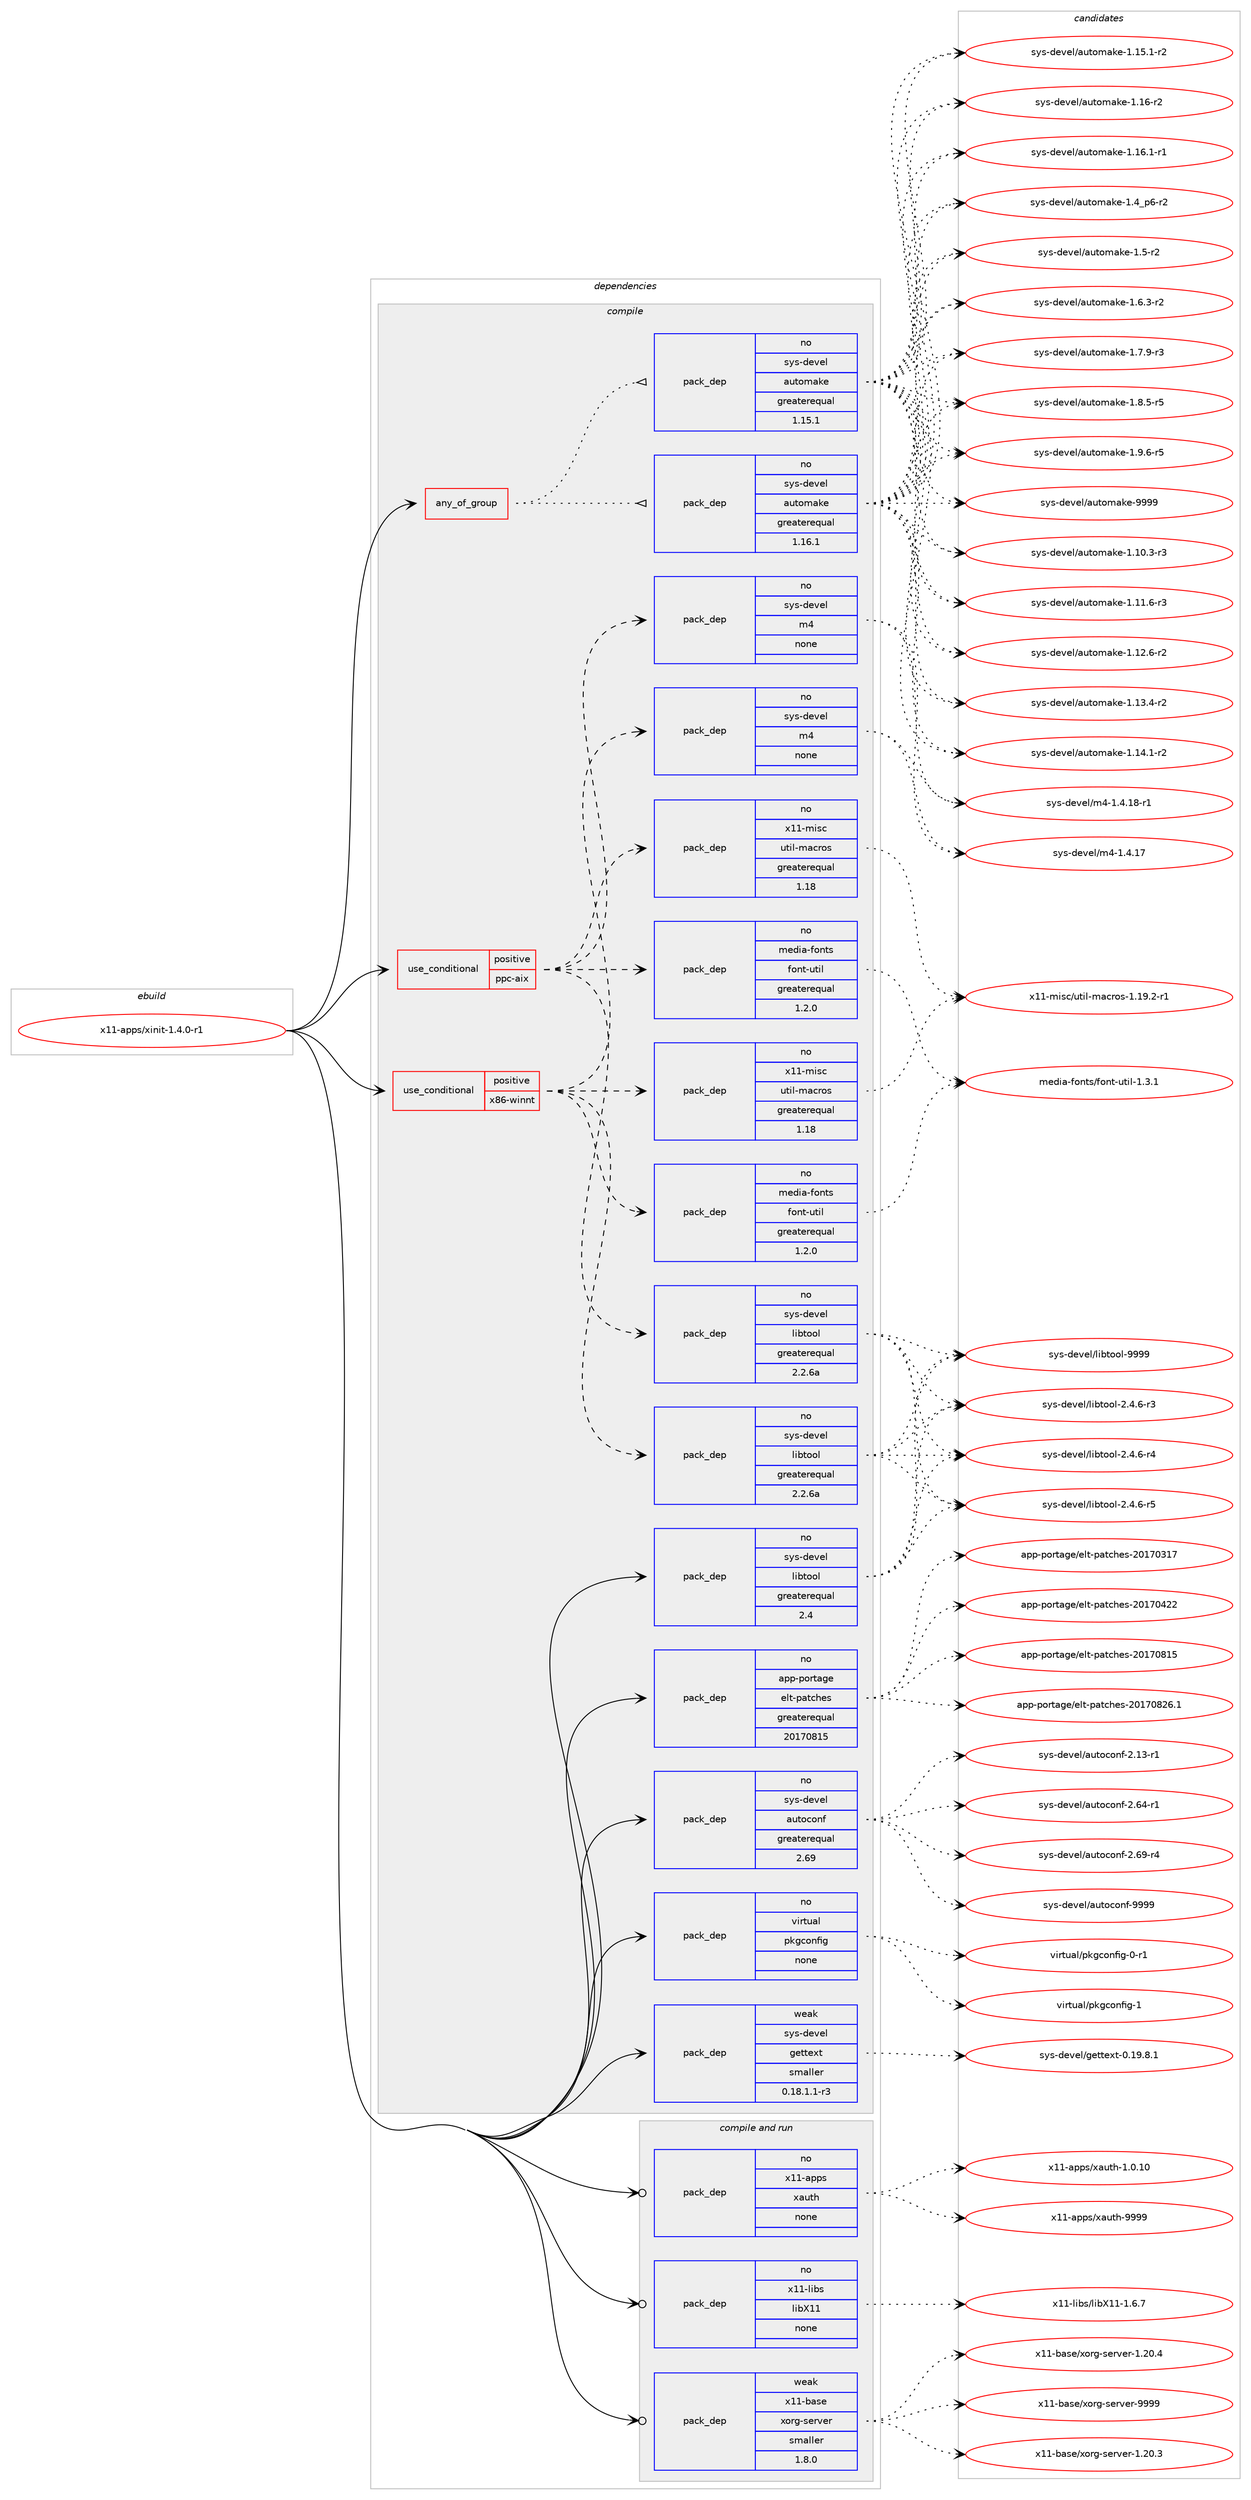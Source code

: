 digraph prolog {

# *************
# Graph options
# *************

newrank=true;
concentrate=true;
compound=true;
graph [rankdir=LR,fontname=Helvetica,fontsize=10,ranksep=1.5];#, ranksep=2.5, nodesep=0.2];
edge  [arrowhead=vee];
node  [fontname=Helvetica,fontsize=10];

# **********
# The ebuild
# **********

subgraph cluster_leftcol {
color=gray;
rank=same;
label=<<i>ebuild</i>>;
id [label="x11-apps/xinit-1.4.0-r1", color=red, width=4, href="../x11-apps/xinit-1.4.0-r1.svg"];
}

# ****************
# The dependencies
# ****************

subgraph cluster_midcol {
color=gray;
label=<<i>dependencies</i>>;
subgraph cluster_compile {
fillcolor="#eeeeee";
style=filled;
label=<<i>compile</i>>;
subgraph any28395 {
dependency1754896 [label=<<TABLE BORDER="0" CELLBORDER="1" CELLSPACING="0" CELLPADDING="4"><TR><TD CELLPADDING="10">any_of_group</TD></TR></TABLE>>, shape=none, color=red];subgraph pack1260090 {
dependency1754897 [label=<<TABLE BORDER="0" CELLBORDER="1" CELLSPACING="0" CELLPADDING="4" WIDTH="220"><TR><TD ROWSPAN="6" CELLPADDING="30">pack_dep</TD></TR><TR><TD WIDTH="110">no</TD></TR><TR><TD>sys-devel</TD></TR><TR><TD>automake</TD></TR><TR><TD>greaterequal</TD></TR><TR><TD>1.16.1</TD></TR></TABLE>>, shape=none, color=blue];
}
dependency1754896:e -> dependency1754897:w [weight=20,style="dotted",arrowhead="oinv"];
subgraph pack1260091 {
dependency1754898 [label=<<TABLE BORDER="0" CELLBORDER="1" CELLSPACING="0" CELLPADDING="4" WIDTH="220"><TR><TD ROWSPAN="6" CELLPADDING="30">pack_dep</TD></TR><TR><TD WIDTH="110">no</TD></TR><TR><TD>sys-devel</TD></TR><TR><TD>automake</TD></TR><TR><TD>greaterequal</TD></TR><TR><TD>1.15.1</TD></TR></TABLE>>, shape=none, color=blue];
}
dependency1754896:e -> dependency1754898:w [weight=20,style="dotted",arrowhead="oinv"];
}
id:e -> dependency1754896:w [weight=20,style="solid",arrowhead="vee"];
subgraph cond465408 {
dependency1754899 [label=<<TABLE BORDER="0" CELLBORDER="1" CELLSPACING="0" CELLPADDING="4"><TR><TD ROWSPAN="3" CELLPADDING="10">use_conditional</TD></TR><TR><TD>positive</TD></TR><TR><TD>ppc-aix</TD></TR></TABLE>>, shape=none, color=red];
subgraph pack1260092 {
dependency1754900 [label=<<TABLE BORDER="0" CELLBORDER="1" CELLSPACING="0" CELLPADDING="4" WIDTH="220"><TR><TD ROWSPAN="6" CELLPADDING="30">pack_dep</TD></TR><TR><TD WIDTH="110">no</TD></TR><TR><TD>sys-devel</TD></TR><TR><TD>libtool</TD></TR><TR><TD>greaterequal</TD></TR><TR><TD>2.2.6a</TD></TR></TABLE>>, shape=none, color=blue];
}
dependency1754899:e -> dependency1754900:w [weight=20,style="dashed",arrowhead="vee"];
subgraph pack1260093 {
dependency1754901 [label=<<TABLE BORDER="0" CELLBORDER="1" CELLSPACING="0" CELLPADDING="4" WIDTH="220"><TR><TD ROWSPAN="6" CELLPADDING="30">pack_dep</TD></TR><TR><TD WIDTH="110">no</TD></TR><TR><TD>sys-devel</TD></TR><TR><TD>m4</TD></TR><TR><TD>none</TD></TR><TR><TD></TD></TR></TABLE>>, shape=none, color=blue];
}
dependency1754899:e -> dependency1754901:w [weight=20,style="dashed",arrowhead="vee"];
subgraph pack1260094 {
dependency1754902 [label=<<TABLE BORDER="0" CELLBORDER="1" CELLSPACING="0" CELLPADDING="4" WIDTH="220"><TR><TD ROWSPAN="6" CELLPADDING="30">pack_dep</TD></TR><TR><TD WIDTH="110">no</TD></TR><TR><TD>x11-misc</TD></TR><TR><TD>util-macros</TD></TR><TR><TD>greaterequal</TD></TR><TR><TD>1.18</TD></TR></TABLE>>, shape=none, color=blue];
}
dependency1754899:e -> dependency1754902:w [weight=20,style="dashed",arrowhead="vee"];
subgraph pack1260095 {
dependency1754903 [label=<<TABLE BORDER="0" CELLBORDER="1" CELLSPACING="0" CELLPADDING="4" WIDTH="220"><TR><TD ROWSPAN="6" CELLPADDING="30">pack_dep</TD></TR><TR><TD WIDTH="110">no</TD></TR><TR><TD>media-fonts</TD></TR><TR><TD>font-util</TD></TR><TR><TD>greaterequal</TD></TR><TR><TD>1.2.0</TD></TR></TABLE>>, shape=none, color=blue];
}
dependency1754899:e -> dependency1754903:w [weight=20,style="dashed",arrowhead="vee"];
}
id:e -> dependency1754899:w [weight=20,style="solid",arrowhead="vee"];
subgraph cond465409 {
dependency1754904 [label=<<TABLE BORDER="0" CELLBORDER="1" CELLSPACING="0" CELLPADDING="4"><TR><TD ROWSPAN="3" CELLPADDING="10">use_conditional</TD></TR><TR><TD>positive</TD></TR><TR><TD>x86-winnt</TD></TR></TABLE>>, shape=none, color=red];
subgraph pack1260096 {
dependency1754905 [label=<<TABLE BORDER="0" CELLBORDER="1" CELLSPACING="0" CELLPADDING="4" WIDTH="220"><TR><TD ROWSPAN="6" CELLPADDING="30">pack_dep</TD></TR><TR><TD WIDTH="110">no</TD></TR><TR><TD>sys-devel</TD></TR><TR><TD>libtool</TD></TR><TR><TD>greaterequal</TD></TR><TR><TD>2.2.6a</TD></TR></TABLE>>, shape=none, color=blue];
}
dependency1754904:e -> dependency1754905:w [weight=20,style="dashed",arrowhead="vee"];
subgraph pack1260097 {
dependency1754906 [label=<<TABLE BORDER="0" CELLBORDER="1" CELLSPACING="0" CELLPADDING="4" WIDTH="220"><TR><TD ROWSPAN="6" CELLPADDING="30">pack_dep</TD></TR><TR><TD WIDTH="110">no</TD></TR><TR><TD>sys-devel</TD></TR><TR><TD>m4</TD></TR><TR><TD>none</TD></TR><TR><TD></TD></TR></TABLE>>, shape=none, color=blue];
}
dependency1754904:e -> dependency1754906:w [weight=20,style="dashed",arrowhead="vee"];
subgraph pack1260098 {
dependency1754907 [label=<<TABLE BORDER="0" CELLBORDER="1" CELLSPACING="0" CELLPADDING="4" WIDTH="220"><TR><TD ROWSPAN="6" CELLPADDING="30">pack_dep</TD></TR><TR><TD WIDTH="110">no</TD></TR><TR><TD>x11-misc</TD></TR><TR><TD>util-macros</TD></TR><TR><TD>greaterequal</TD></TR><TR><TD>1.18</TD></TR></TABLE>>, shape=none, color=blue];
}
dependency1754904:e -> dependency1754907:w [weight=20,style="dashed",arrowhead="vee"];
subgraph pack1260099 {
dependency1754908 [label=<<TABLE BORDER="0" CELLBORDER="1" CELLSPACING="0" CELLPADDING="4" WIDTH="220"><TR><TD ROWSPAN="6" CELLPADDING="30">pack_dep</TD></TR><TR><TD WIDTH="110">no</TD></TR><TR><TD>media-fonts</TD></TR><TR><TD>font-util</TD></TR><TR><TD>greaterequal</TD></TR><TR><TD>1.2.0</TD></TR></TABLE>>, shape=none, color=blue];
}
dependency1754904:e -> dependency1754908:w [weight=20,style="dashed",arrowhead="vee"];
}
id:e -> dependency1754904:w [weight=20,style="solid",arrowhead="vee"];
subgraph pack1260100 {
dependency1754909 [label=<<TABLE BORDER="0" CELLBORDER="1" CELLSPACING="0" CELLPADDING="4" WIDTH="220"><TR><TD ROWSPAN="6" CELLPADDING="30">pack_dep</TD></TR><TR><TD WIDTH="110">no</TD></TR><TR><TD>app-portage</TD></TR><TR><TD>elt-patches</TD></TR><TR><TD>greaterequal</TD></TR><TR><TD>20170815</TD></TR></TABLE>>, shape=none, color=blue];
}
id:e -> dependency1754909:w [weight=20,style="solid",arrowhead="vee"];
subgraph pack1260101 {
dependency1754910 [label=<<TABLE BORDER="0" CELLBORDER="1" CELLSPACING="0" CELLPADDING="4" WIDTH="220"><TR><TD ROWSPAN="6" CELLPADDING="30">pack_dep</TD></TR><TR><TD WIDTH="110">no</TD></TR><TR><TD>sys-devel</TD></TR><TR><TD>autoconf</TD></TR><TR><TD>greaterequal</TD></TR><TR><TD>2.69</TD></TR></TABLE>>, shape=none, color=blue];
}
id:e -> dependency1754910:w [weight=20,style="solid",arrowhead="vee"];
subgraph pack1260102 {
dependency1754911 [label=<<TABLE BORDER="0" CELLBORDER="1" CELLSPACING="0" CELLPADDING="4" WIDTH="220"><TR><TD ROWSPAN="6" CELLPADDING="30">pack_dep</TD></TR><TR><TD WIDTH="110">no</TD></TR><TR><TD>sys-devel</TD></TR><TR><TD>libtool</TD></TR><TR><TD>greaterequal</TD></TR><TR><TD>2.4</TD></TR></TABLE>>, shape=none, color=blue];
}
id:e -> dependency1754911:w [weight=20,style="solid",arrowhead="vee"];
subgraph pack1260103 {
dependency1754912 [label=<<TABLE BORDER="0" CELLBORDER="1" CELLSPACING="0" CELLPADDING="4" WIDTH="220"><TR><TD ROWSPAN="6" CELLPADDING="30">pack_dep</TD></TR><TR><TD WIDTH="110">no</TD></TR><TR><TD>virtual</TD></TR><TR><TD>pkgconfig</TD></TR><TR><TD>none</TD></TR><TR><TD></TD></TR></TABLE>>, shape=none, color=blue];
}
id:e -> dependency1754912:w [weight=20,style="solid",arrowhead="vee"];
subgraph pack1260104 {
dependency1754913 [label=<<TABLE BORDER="0" CELLBORDER="1" CELLSPACING="0" CELLPADDING="4" WIDTH="220"><TR><TD ROWSPAN="6" CELLPADDING="30">pack_dep</TD></TR><TR><TD WIDTH="110">weak</TD></TR><TR><TD>sys-devel</TD></TR><TR><TD>gettext</TD></TR><TR><TD>smaller</TD></TR><TR><TD>0.18.1.1-r3</TD></TR></TABLE>>, shape=none, color=blue];
}
id:e -> dependency1754913:w [weight=20,style="solid",arrowhead="vee"];
}
subgraph cluster_compileandrun {
fillcolor="#eeeeee";
style=filled;
label=<<i>compile and run</i>>;
subgraph pack1260105 {
dependency1754914 [label=<<TABLE BORDER="0" CELLBORDER="1" CELLSPACING="0" CELLPADDING="4" WIDTH="220"><TR><TD ROWSPAN="6" CELLPADDING="30">pack_dep</TD></TR><TR><TD WIDTH="110">no</TD></TR><TR><TD>x11-apps</TD></TR><TR><TD>xauth</TD></TR><TR><TD>none</TD></TR><TR><TD></TD></TR></TABLE>>, shape=none, color=blue];
}
id:e -> dependency1754914:w [weight=20,style="solid",arrowhead="odotvee"];
subgraph pack1260106 {
dependency1754915 [label=<<TABLE BORDER="0" CELLBORDER="1" CELLSPACING="0" CELLPADDING="4" WIDTH="220"><TR><TD ROWSPAN="6" CELLPADDING="30">pack_dep</TD></TR><TR><TD WIDTH="110">no</TD></TR><TR><TD>x11-libs</TD></TR><TR><TD>libX11</TD></TR><TR><TD>none</TD></TR><TR><TD></TD></TR></TABLE>>, shape=none, color=blue];
}
id:e -> dependency1754915:w [weight=20,style="solid",arrowhead="odotvee"];
subgraph pack1260107 {
dependency1754916 [label=<<TABLE BORDER="0" CELLBORDER="1" CELLSPACING="0" CELLPADDING="4" WIDTH="220"><TR><TD ROWSPAN="6" CELLPADDING="30">pack_dep</TD></TR><TR><TD WIDTH="110">weak</TD></TR><TR><TD>x11-base</TD></TR><TR><TD>xorg-server</TD></TR><TR><TD>smaller</TD></TR><TR><TD>1.8.0</TD></TR></TABLE>>, shape=none, color=blue];
}
id:e -> dependency1754916:w [weight=20,style="solid",arrowhead="odotvee"];
}
subgraph cluster_run {
fillcolor="#eeeeee";
style=filled;
label=<<i>run</i>>;
}
}

# **************
# The candidates
# **************

subgraph cluster_choices {
rank=same;
color=gray;
label=<<i>candidates</i>>;

subgraph choice1260090 {
color=black;
nodesep=1;
choice11512111545100101118101108479711711611110997107101454946494846514511451 [label="sys-devel/automake-1.10.3-r3", color=red, width=4,href="../sys-devel/automake-1.10.3-r3.svg"];
choice11512111545100101118101108479711711611110997107101454946494946544511451 [label="sys-devel/automake-1.11.6-r3", color=red, width=4,href="../sys-devel/automake-1.11.6-r3.svg"];
choice11512111545100101118101108479711711611110997107101454946495046544511450 [label="sys-devel/automake-1.12.6-r2", color=red, width=4,href="../sys-devel/automake-1.12.6-r2.svg"];
choice11512111545100101118101108479711711611110997107101454946495146524511450 [label="sys-devel/automake-1.13.4-r2", color=red, width=4,href="../sys-devel/automake-1.13.4-r2.svg"];
choice11512111545100101118101108479711711611110997107101454946495246494511450 [label="sys-devel/automake-1.14.1-r2", color=red, width=4,href="../sys-devel/automake-1.14.1-r2.svg"];
choice11512111545100101118101108479711711611110997107101454946495346494511450 [label="sys-devel/automake-1.15.1-r2", color=red, width=4,href="../sys-devel/automake-1.15.1-r2.svg"];
choice1151211154510010111810110847971171161111099710710145494649544511450 [label="sys-devel/automake-1.16-r2", color=red, width=4,href="../sys-devel/automake-1.16-r2.svg"];
choice11512111545100101118101108479711711611110997107101454946495446494511449 [label="sys-devel/automake-1.16.1-r1", color=red, width=4,href="../sys-devel/automake-1.16.1-r1.svg"];
choice115121115451001011181011084797117116111109971071014549465295112544511450 [label="sys-devel/automake-1.4_p6-r2", color=red, width=4,href="../sys-devel/automake-1.4_p6-r2.svg"];
choice11512111545100101118101108479711711611110997107101454946534511450 [label="sys-devel/automake-1.5-r2", color=red, width=4,href="../sys-devel/automake-1.5-r2.svg"];
choice115121115451001011181011084797117116111109971071014549465446514511450 [label="sys-devel/automake-1.6.3-r2", color=red, width=4,href="../sys-devel/automake-1.6.3-r2.svg"];
choice115121115451001011181011084797117116111109971071014549465546574511451 [label="sys-devel/automake-1.7.9-r3", color=red, width=4,href="../sys-devel/automake-1.7.9-r3.svg"];
choice115121115451001011181011084797117116111109971071014549465646534511453 [label="sys-devel/automake-1.8.5-r5", color=red, width=4,href="../sys-devel/automake-1.8.5-r5.svg"];
choice115121115451001011181011084797117116111109971071014549465746544511453 [label="sys-devel/automake-1.9.6-r5", color=red, width=4,href="../sys-devel/automake-1.9.6-r5.svg"];
choice115121115451001011181011084797117116111109971071014557575757 [label="sys-devel/automake-9999", color=red, width=4,href="../sys-devel/automake-9999.svg"];
dependency1754897:e -> choice11512111545100101118101108479711711611110997107101454946494846514511451:w [style=dotted,weight="100"];
dependency1754897:e -> choice11512111545100101118101108479711711611110997107101454946494946544511451:w [style=dotted,weight="100"];
dependency1754897:e -> choice11512111545100101118101108479711711611110997107101454946495046544511450:w [style=dotted,weight="100"];
dependency1754897:e -> choice11512111545100101118101108479711711611110997107101454946495146524511450:w [style=dotted,weight="100"];
dependency1754897:e -> choice11512111545100101118101108479711711611110997107101454946495246494511450:w [style=dotted,weight="100"];
dependency1754897:e -> choice11512111545100101118101108479711711611110997107101454946495346494511450:w [style=dotted,weight="100"];
dependency1754897:e -> choice1151211154510010111810110847971171161111099710710145494649544511450:w [style=dotted,weight="100"];
dependency1754897:e -> choice11512111545100101118101108479711711611110997107101454946495446494511449:w [style=dotted,weight="100"];
dependency1754897:e -> choice115121115451001011181011084797117116111109971071014549465295112544511450:w [style=dotted,weight="100"];
dependency1754897:e -> choice11512111545100101118101108479711711611110997107101454946534511450:w [style=dotted,weight="100"];
dependency1754897:e -> choice115121115451001011181011084797117116111109971071014549465446514511450:w [style=dotted,weight="100"];
dependency1754897:e -> choice115121115451001011181011084797117116111109971071014549465546574511451:w [style=dotted,weight="100"];
dependency1754897:e -> choice115121115451001011181011084797117116111109971071014549465646534511453:w [style=dotted,weight="100"];
dependency1754897:e -> choice115121115451001011181011084797117116111109971071014549465746544511453:w [style=dotted,weight="100"];
dependency1754897:e -> choice115121115451001011181011084797117116111109971071014557575757:w [style=dotted,weight="100"];
}
subgraph choice1260091 {
color=black;
nodesep=1;
choice11512111545100101118101108479711711611110997107101454946494846514511451 [label="sys-devel/automake-1.10.3-r3", color=red, width=4,href="../sys-devel/automake-1.10.3-r3.svg"];
choice11512111545100101118101108479711711611110997107101454946494946544511451 [label="sys-devel/automake-1.11.6-r3", color=red, width=4,href="../sys-devel/automake-1.11.6-r3.svg"];
choice11512111545100101118101108479711711611110997107101454946495046544511450 [label="sys-devel/automake-1.12.6-r2", color=red, width=4,href="../sys-devel/automake-1.12.6-r2.svg"];
choice11512111545100101118101108479711711611110997107101454946495146524511450 [label="sys-devel/automake-1.13.4-r2", color=red, width=4,href="../sys-devel/automake-1.13.4-r2.svg"];
choice11512111545100101118101108479711711611110997107101454946495246494511450 [label="sys-devel/automake-1.14.1-r2", color=red, width=4,href="../sys-devel/automake-1.14.1-r2.svg"];
choice11512111545100101118101108479711711611110997107101454946495346494511450 [label="sys-devel/automake-1.15.1-r2", color=red, width=4,href="../sys-devel/automake-1.15.1-r2.svg"];
choice1151211154510010111810110847971171161111099710710145494649544511450 [label="sys-devel/automake-1.16-r2", color=red, width=4,href="../sys-devel/automake-1.16-r2.svg"];
choice11512111545100101118101108479711711611110997107101454946495446494511449 [label="sys-devel/automake-1.16.1-r1", color=red, width=4,href="../sys-devel/automake-1.16.1-r1.svg"];
choice115121115451001011181011084797117116111109971071014549465295112544511450 [label="sys-devel/automake-1.4_p6-r2", color=red, width=4,href="../sys-devel/automake-1.4_p6-r2.svg"];
choice11512111545100101118101108479711711611110997107101454946534511450 [label="sys-devel/automake-1.5-r2", color=red, width=4,href="../sys-devel/automake-1.5-r2.svg"];
choice115121115451001011181011084797117116111109971071014549465446514511450 [label="sys-devel/automake-1.6.3-r2", color=red, width=4,href="../sys-devel/automake-1.6.3-r2.svg"];
choice115121115451001011181011084797117116111109971071014549465546574511451 [label="sys-devel/automake-1.7.9-r3", color=red, width=4,href="../sys-devel/automake-1.7.9-r3.svg"];
choice115121115451001011181011084797117116111109971071014549465646534511453 [label="sys-devel/automake-1.8.5-r5", color=red, width=4,href="../sys-devel/automake-1.8.5-r5.svg"];
choice115121115451001011181011084797117116111109971071014549465746544511453 [label="sys-devel/automake-1.9.6-r5", color=red, width=4,href="../sys-devel/automake-1.9.6-r5.svg"];
choice115121115451001011181011084797117116111109971071014557575757 [label="sys-devel/automake-9999", color=red, width=4,href="../sys-devel/automake-9999.svg"];
dependency1754898:e -> choice11512111545100101118101108479711711611110997107101454946494846514511451:w [style=dotted,weight="100"];
dependency1754898:e -> choice11512111545100101118101108479711711611110997107101454946494946544511451:w [style=dotted,weight="100"];
dependency1754898:e -> choice11512111545100101118101108479711711611110997107101454946495046544511450:w [style=dotted,weight="100"];
dependency1754898:e -> choice11512111545100101118101108479711711611110997107101454946495146524511450:w [style=dotted,weight="100"];
dependency1754898:e -> choice11512111545100101118101108479711711611110997107101454946495246494511450:w [style=dotted,weight="100"];
dependency1754898:e -> choice11512111545100101118101108479711711611110997107101454946495346494511450:w [style=dotted,weight="100"];
dependency1754898:e -> choice1151211154510010111810110847971171161111099710710145494649544511450:w [style=dotted,weight="100"];
dependency1754898:e -> choice11512111545100101118101108479711711611110997107101454946495446494511449:w [style=dotted,weight="100"];
dependency1754898:e -> choice115121115451001011181011084797117116111109971071014549465295112544511450:w [style=dotted,weight="100"];
dependency1754898:e -> choice11512111545100101118101108479711711611110997107101454946534511450:w [style=dotted,weight="100"];
dependency1754898:e -> choice115121115451001011181011084797117116111109971071014549465446514511450:w [style=dotted,weight="100"];
dependency1754898:e -> choice115121115451001011181011084797117116111109971071014549465546574511451:w [style=dotted,weight="100"];
dependency1754898:e -> choice115121115451001011181011084797117116111109971071014549465646534511453:w [style=dotted,weight="100"];
dependency1754898:e -> choice115121115451001011181011084797117116111109971071014549465746544511453:w [style=dotted,weight="100"];
dependency1754898:e -> choice115121115451001011181011084797117116111109971071014557575757:w [style=dotted,weight="100"];
}
subgraph choice1260092 {
color=black;
nodesep=1;
choice1151211154510010111810110847108105981161111111084550465246544511451 [label="sys-devel/libtool-2.4.6-r3", color=red, width=4,href="../sys-devel/libtool-2.4.6-r3.svg"];
choice1151211154510010111810110847108105981161111111084550465246544511452 [label="sys-devel/libtool-2.4.6-r4", color=red, width=4,href="../sys-devel/libtool-2.4.6-r4.svg"];
choice1151211154510010111810110847108105981161111111084550465246544511453 [label="sys-devel/libtool-2.4.6-r5", color=red, width=4,href="../sys-devel/libtool-2.4.6-r5.svg"];
choice1151211154510010111810110847108105981161111111084557575757 [label="sys-devel/libtool-9999", color=red, width=4,href="../sys-devel/libtool-9999.svg"];
dependency1754900:e -> choice1151211154510010111810110847108105981161111111084550465246544511451:w [style=dotted,weight="100"];
dependency1754900:e -> choice1151211154510010111810110847108105981161111111084550465246544511452:w [style=dotted,weight="100"];
dependency1754900:e -> choice1151211154510010111810110847108105981161111111084550465246544511453:w [style=dotted,weight="100"];
dependency1754900:e -> choice1151211154510010111810110847108105981161111111084557575757:w [style=dotted,weight="100"];
}
subgraph choice1260093 {
color=black;
nodesep=1;
choice11512111545100101118101108471095245494652464955 [label="sys-devel/m4-1.4.17", color=red, width=4,href="../sys-devel/m4-1.4.17.svg"];
choice115121115451001011181011084710952454946524649564511449 [label="sys-devel/m4-1.4.18-r1", color=red, width=4,href="../sys-devel/m4-1.4.18-r1.svg"];
dependency1754901:e -> choice11512111545100101118101108471095245494652464955:w [style=dotted,weight="100"];
dependency1754901:e -> choice115121115451001011181011084710952454946524649564511449:w [style=dotted,weight="100"];
}
subgraph choice1260094 {
color=black;
nodesep=1;
choice1204949451091051159947117116105108451099799114111115454946495746504511449 [label="x11-misc/util-macros-1.19.2-r1", color=red, width=4,href="../x11-misc/util-macros-1.19.2-r1.svg"];
dependency1754902:e -> choice1204949451091051159947117116105108451099799114111115454946495746504511449:w [style=dotted,weight="100"];
}
subgraph choice1260095 {
color=black;
nodesep=1;
choice10910110010597451021111101161154710211111011645117116105108454946514649 [label="media-fonts/font-util-1.3.1", color=red, width=4,href="../media-fonts/font-util-1.3.1.svg"];
dependency1754903:e -> choice10910110010597451021111101161154710211111011645117116105108454946514649:w [style=dotted,weight="100"];
}
subgraph choice1260096 {
color=black;
nodesep=1;
choice1151211154510010111810110847108105981161111111084550465246544511451 [label="sys-devel/libtool-2.4.6-r3", color=red, width=4,href="../sys-devel/libtool-2.4.6-r3.svg"];
choice1151211154510010111810110847108105981161111111084550465246544511452 [label="sys-devel/libtool-2.4.6-r4", color=red, width=4,href="../sys-devel/libtool-2.4.6-r4.svg"];
choice1151211154510010111810110847108105981161111111084550465246544511453 [label="sys-devel/libtool-2.4.6-r5", color=red, width=4,href="../sys-devel/libtool-2.4.6-r5.svg"];
choice1151211154510010111810110847108105981161111111084557575757 [label="sys-devel/libtool-9999", color=red, width=4,href="../sys-devel/libtool-9999.svg"];
dependency1754905:e -> choice1151211154510010111810110847108105981161111111084550465246544511451:w [style=dotted,weight="100"];
dependency1754905:e -> choice1151211154510010111810110847108105981161111111084550465246544511452:w [style=dotted,weight="100"];
dependency1754905:e -> choice1151211154510010111810110847108105981161111111084550465246544511453:w [style=dotted,weight="100"];
dependency1754905:e -> choice1151211154510010111810110847108105981161111111084557575757:w [style=dotted,weight="100"];
}
subgraph choice1260097 {
color=black;
nodesep=1;
choice11512111545100101118101108471095245494652464955 [label="sys-devel/m4-1.4.17", color=red, width=4,href="../sys-devel/m4-1.4.17.svg"];
choice115121115451001011181011084710952454946524649564511449 [label="sys-devel/m4-1.4.18-r1", color=red, width=4,href="../sys-devel/m4-1.4.18-r1.svg"];
dependency1754906:e -> choice11512111545100101118101108471095245494652464955:w [style=dotted,weight="100"];
dependency1754906:e -> choice115121115451001011181011084710952454946524649564511449:w [style=dotted,weight="100"];
}
subgraph choice1260098 {
color=black;
nodesep=1;
choice1204949451091051159947117116105108451099799114111115454946495746504511449 [label="x11-misc/util-macros-1.19.2-r1", color=red, width=4,href="../x11-misc/util-macros-1.19.2-r1.svg"];
dependency1754907:e -> choice1204949451091051159947117116105108451099799114111115454946495746504511449:w [style=dotted,weight="100"];
}
subgraph choice1260099 {
color=black;
nodesep=1;
choice10910110010597451021111101161154710211111011645117116105108454946514649 [label="media-fonts/font-util-1.3.1", color=red, width=4,href="../media-fonts/font-util-1.3.1.svg"];
dependency1754908:e -> choice10910110010597451021111101161154710211111011645117116105108454946514649:w [style=dotted,weight="100"];
}
subgraph choice1260100 {
color=black;
nodesep=1;
choice97112112451121111141169710310147101108116451129711699104101115455048495548514955 [label="app-portage/elt-patches-20170317", color=red, width=4,href="../app-portage/elt-patches-20170317.svg"];
choice97112112451121111141169710310147101108116451129711699104101115455048495548525050 [label="app-portage/elt-patches-20170422", color=red, width=4,href="../app-portage/elt-patches-20170422.svg"];
choice97112112451121111141169710310147101108116451129711699104101115455048495548564953 [label="app-portage/elt-patches-20170815", color=red, width=4,href="../app-portage/elt-patches-20170815.svg"];
choice971121124511211111411697103101471011081164511297116991041011154550484955485650544649 [label="app-portage/elt-patches-20170826.1", color=red, width=4,href="../app-portage/elt-patches-20170826.1.svg"];
dependency1754909:e -> choice97112112451121111141169710310147101108116451129711699104101115455048495548514955:w [style=dotted,weight="100"];
dependency1754909:e -> choice97112112451121111141169710310147101108116451129711699104101115455048495548525050:w [style=dotted,weight="100"];
dependency1754909:e -> choice97112112451121111141169710310147101108116451129711699104101115455048495548564953:w [style=dotted,weight="100"];
dependency1754909:e -> choice971121124511211111411697103101471011081164511297116991041011154550484955485650544649:w [style=dotted,weight="100"];
}
subgraph choice1260101 {
color=black;
nodesep=1;
choice1151211154510010111810110847971171161119911111010245504649514511449 [label="sys-devel/autoconf-2.13-r1", color=red, width=4,href="../sys-devel/autoconf-2.13-r1.svg"];
choice1151211154510010111810110847971171161119911111010245504654524511449 [label="sys-devel/autoconf-2.64-r1", color=red, width=4,href="../sys-devel/autoconf-2.64-r1.svg"];
choice1151211154510010111810110847971171161119911111010245504654574511452 [label="sys-devel/autoconf-2.69-r4", color=red, width=4,href="../sys-devel/autoconf-2.69-r4.svg"];
choice115121115451001011181011084797117116111991111101024557575757 [label="sys-devel/autoconf-9999", color=red, width=4,href="../sys-devel/autoconf-9999.svg"];
dependency1754910:e -> choice1151211154510010111810110847971171161119911111010245504649514511449:w [style=dotted,weight="100"];
dependency1754910:e -> choice1151211154510010111810110847971171161119911111010245504654524511449:w [style=dotted,weight="100"];
dependency1754910:e -> choice1151211154510010111810110847971171161119911111010245504654574511452:w [style=dotted,weight="100"];
dependency1754910:e -> choice115121115451001011181011084797117116111991111101024557575757:w [style=dotted,weight="100"];
}
subgraph choice1260102 {
color=black;
nodesep=1;
choice1151211154510010111810110847108105981161111111084550465246544511451 [label="sys-devel/libtool-2.4.6-r3", color=red, width=4,href="../sys-devel/libtool-2.4.6-r3.svg"];
choice1151211154510010111810110847108105981161111111084550465246544511452 [label="sys-devel/libtool-2.4.6-r4", color=red, width=4,href="../sys-devel/libtool-2.4.6-r4.svg"];
choice1151211154510010111810110847108105981161111111084550465246544511453 [label="sys-devel/libtool-2.4.6-r5", color=red, width=4,href="../sys-devel/libtool-2.4.6-r5.svg"];
choice1151211154510010111810110847108105981161111111084557575757 [label="sys-devel/libtool-9999", color=red, width=4,href="../sys-devel/libtool-9999.svg"];
dependency1754911:e -> choice1151211154510010111810110847108105981161111111084550465246544511451:w [style=dotted,weight="100"];
dependency1754911:e -> choice1151211154510010111810110847108105981161111111084550465246544511452:w [style=dotted,weight="100"];
dependency1754911:e -> choice1151211154510010111810110847108105981161111111084550465246544511453:w [style=dotted,weight="100"];
dependency1754911:e -> choice1151211154510010111810110847108105981161111111084557575757:w [style=dotted,weight="100"];
}
subgraph choice1260103 {
color=black;
nodesep=1;
choice11810511411611797108471121071039911111010210510345484511449 [label="virtual/pkgconfig-0-r1", color=red, width=4,href="../virtual/pkgconfig-0-r1.svg"];
choice1181051141161179710847112107103991111101021051034549 [label="virtual/pkgconfig-1", color=red, width=4,href="../virtual/pkgconfig-1.svg"];
dependency1754912:e -> choice11810511411611797108471121071039911111010210510345484511449:w [style=dotted,weight="100"];
dependency1754912:e -> choice1181051141161179710847112107103991111101021051034549:w [style=dotted,weight="100"];
}
subgraph choice1260104 {
color=black;
nodesep=1;
choice1151211154510010111810110847103101116116101120116454846495746564649 [label="sys-devel/gettext-0.19.8.1", color=red, width=4,href="../sys-devel/gettext-0.19.8.1.svg"];
dependency1754913:e -> choice1151211154510010111810110847103101116116101120116454846495746564649:w [style=dotted,weight="100"];
}
subgraph choice1260105 {
color=black;
nodesep=1;
choice12049494597112112115471209711711610445494648464948 [label="x11-apps/xauth-1.0.10", color=red, width=4,href="../x11-apps/xauth-1.0.10.svg"];
choice1204949459711211211547120971171161044557575757 [label="x11-apps/xauth-9999", color=red, width=4,href="../x11-apps/xauth-9999.svg"];
dependency1754914:e -> choice12049494597112112115471209711711610445494648464948:w [style=dotted,weight="100"];
dependency1754914:e -> choice1204949459711211211547120971171161044557575757:w [style=dotted,weight="100"];
}
subgraph choice1260106 {
color=black;
nodesep=1;
choice120494945108105981154710810598884949454946544655 [label="x11-libs/libX11-1.6.7", color=red, width=4,href="../x11-libs/libX11-1.6.7.svg"];
dependency1754915:e -> choice120494945108105981154710810598884949454946544655:w [style=dotted,weight="100"];
}
subgraph choice1260107 {
color=black;
nodesep=1;
choice1204949459897115101471201111141034511510111411810111445494650484651 [label="x11-base/xorg-server-1.20.3", color=red, width=4,href="../x11-base/xorg-server-1.20.3.svg"];
choice1204949459897115101471201111141034511510111411810111445494650484652 [label="x11-base/xorg-server-1.20.4", color=red, width=4,href="../x11-base/xorg-server-1.20.4.svg"];
choice120494945989711510147120111114103451151011141181011144557575757 [label="x11-base/xorg-server-9999", color=red, width=4,href="../x11-base/xorg-server-9999.svg"];
dependency1754916:e -> choice1204949459897115101471201111141034511510111411810111445494650484651:w [style=dotted,weight="100"];
dependency1754916:e -> choice1204949459897115101471201111141034511510111411810111445494650484652:w [style=dotted,weight="100"];
dependency1754916:e -> choice120494945989711510147120111114103451151011141181011144557575757:w [style=dotted,weight="100"];
}
}

}
